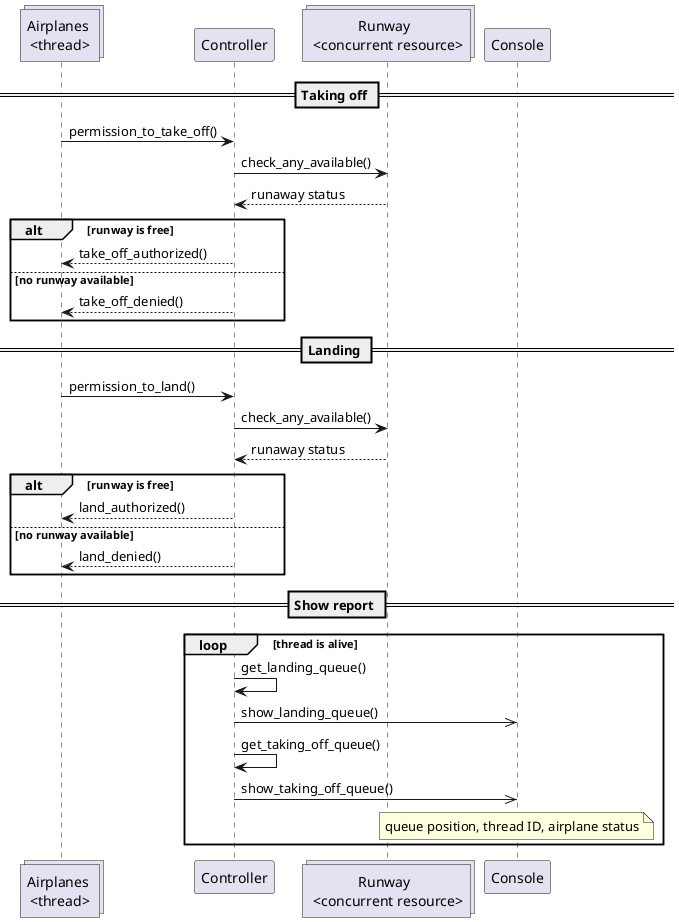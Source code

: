 @startuml

' https://www.uml-diagrams.org/sequence-diagrams.html

collections "Airplanes \n<thread>" as airplanes
participant "Controller" as controller
collections "Runway \n <concurrent resource>" as runways
participant "Console" as output_report

== Taking off ==


airplanes -> controller : permission_to_take_off()
controller -> runways : check_any_available()
runways --> controller : runaway status
alt runway is free
    controller --> airplanes : take_off_authorized()
else no runway available
    controller --> airplanes : take_off_denied()
end


== Landing ==


airplanes -> controller : permission_to_land()
controller -> runways : check_any_available()
runways --> controller : runaway status
alt runway is free
    controller --> airplanes : land_authorized()
else no runway available
    controller --> airplanes : land_denied()
end


== Show report ==

loop thread is alive
    controller -> controller : get_landing_queue()
    controller ->> output_report : show_landing_queue()
    controller -> controller : get_taking_off_queue()
    controller ->> output_report : show_taking_off_queue()
    note over output_report
        queue position, thread ID, airplane status
    end note
end




@enduml